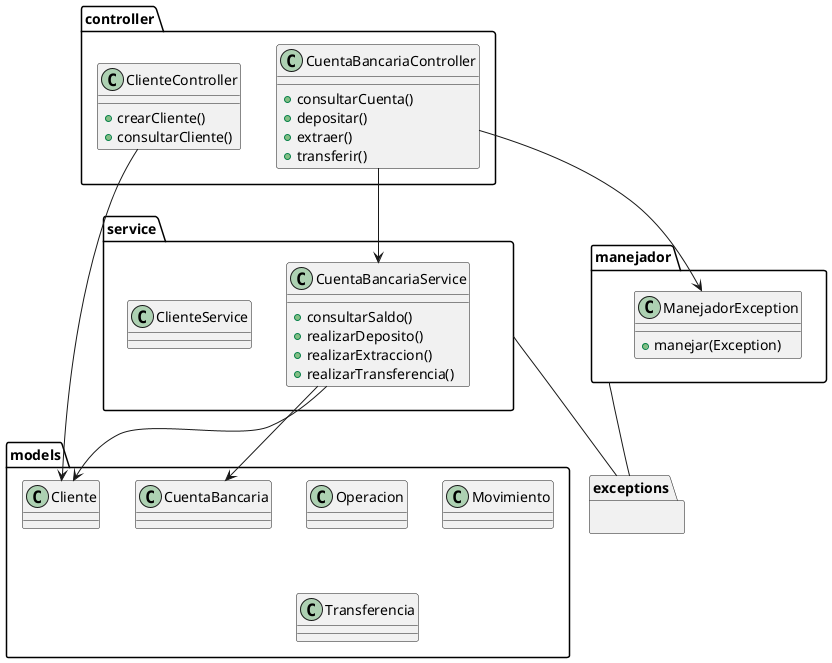 @startuml

package controller {
    class ClienteController {
        +crearCliente()
        +consultarCliente()
    }

    class CuentaBancariaController {
        +consultarCuenta()
        +depositar()
        +extraer()
        +transferir()
    }
}

package service {
    class CuentaBancariaService {
        +consultarSaldo()
        +realizarDeposito()
        +realizarExtraccion()
        +realizarTransferencia()
    }

    class ClienteService{}
}

package models {
    class Cliente {}
    class Operacion{}
    class CuentaBancaria {}
    class Movimiento{}
    class Transferencia{}
}

package exceptions {

}

package manejador {
    class ManejadorException {
        +manejar(Exception)
    }
}

' Relaciones
ClienteController --> Cliente
CuentaBancariaController --> CuentaBancariaService
CuentaBancariaService --> CuentaBancaria
CuentaBancariaService --> Cliente
service--exceptions
manejador--exceptions



CuentaBancariaController --> ManejadorException


@enduml